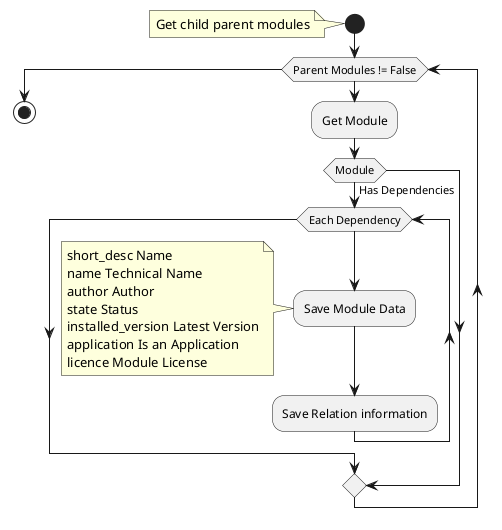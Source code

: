 @startuml General Workflow

start
note: Get child parent modules
while (Parent Modules != False)
    :Get Module;
    if (Module) then (Has Dependencies)
        while (Each Dependency)
            :Save Module Data;
            note
                short_desc Name
                name Technical Name
                author Author
                state Status
                installed_version Latest Version
                application Is an Application
                licence Module License
            end note
            :Save Relation information;
        end while
    endif

end while
stop
@enduml
